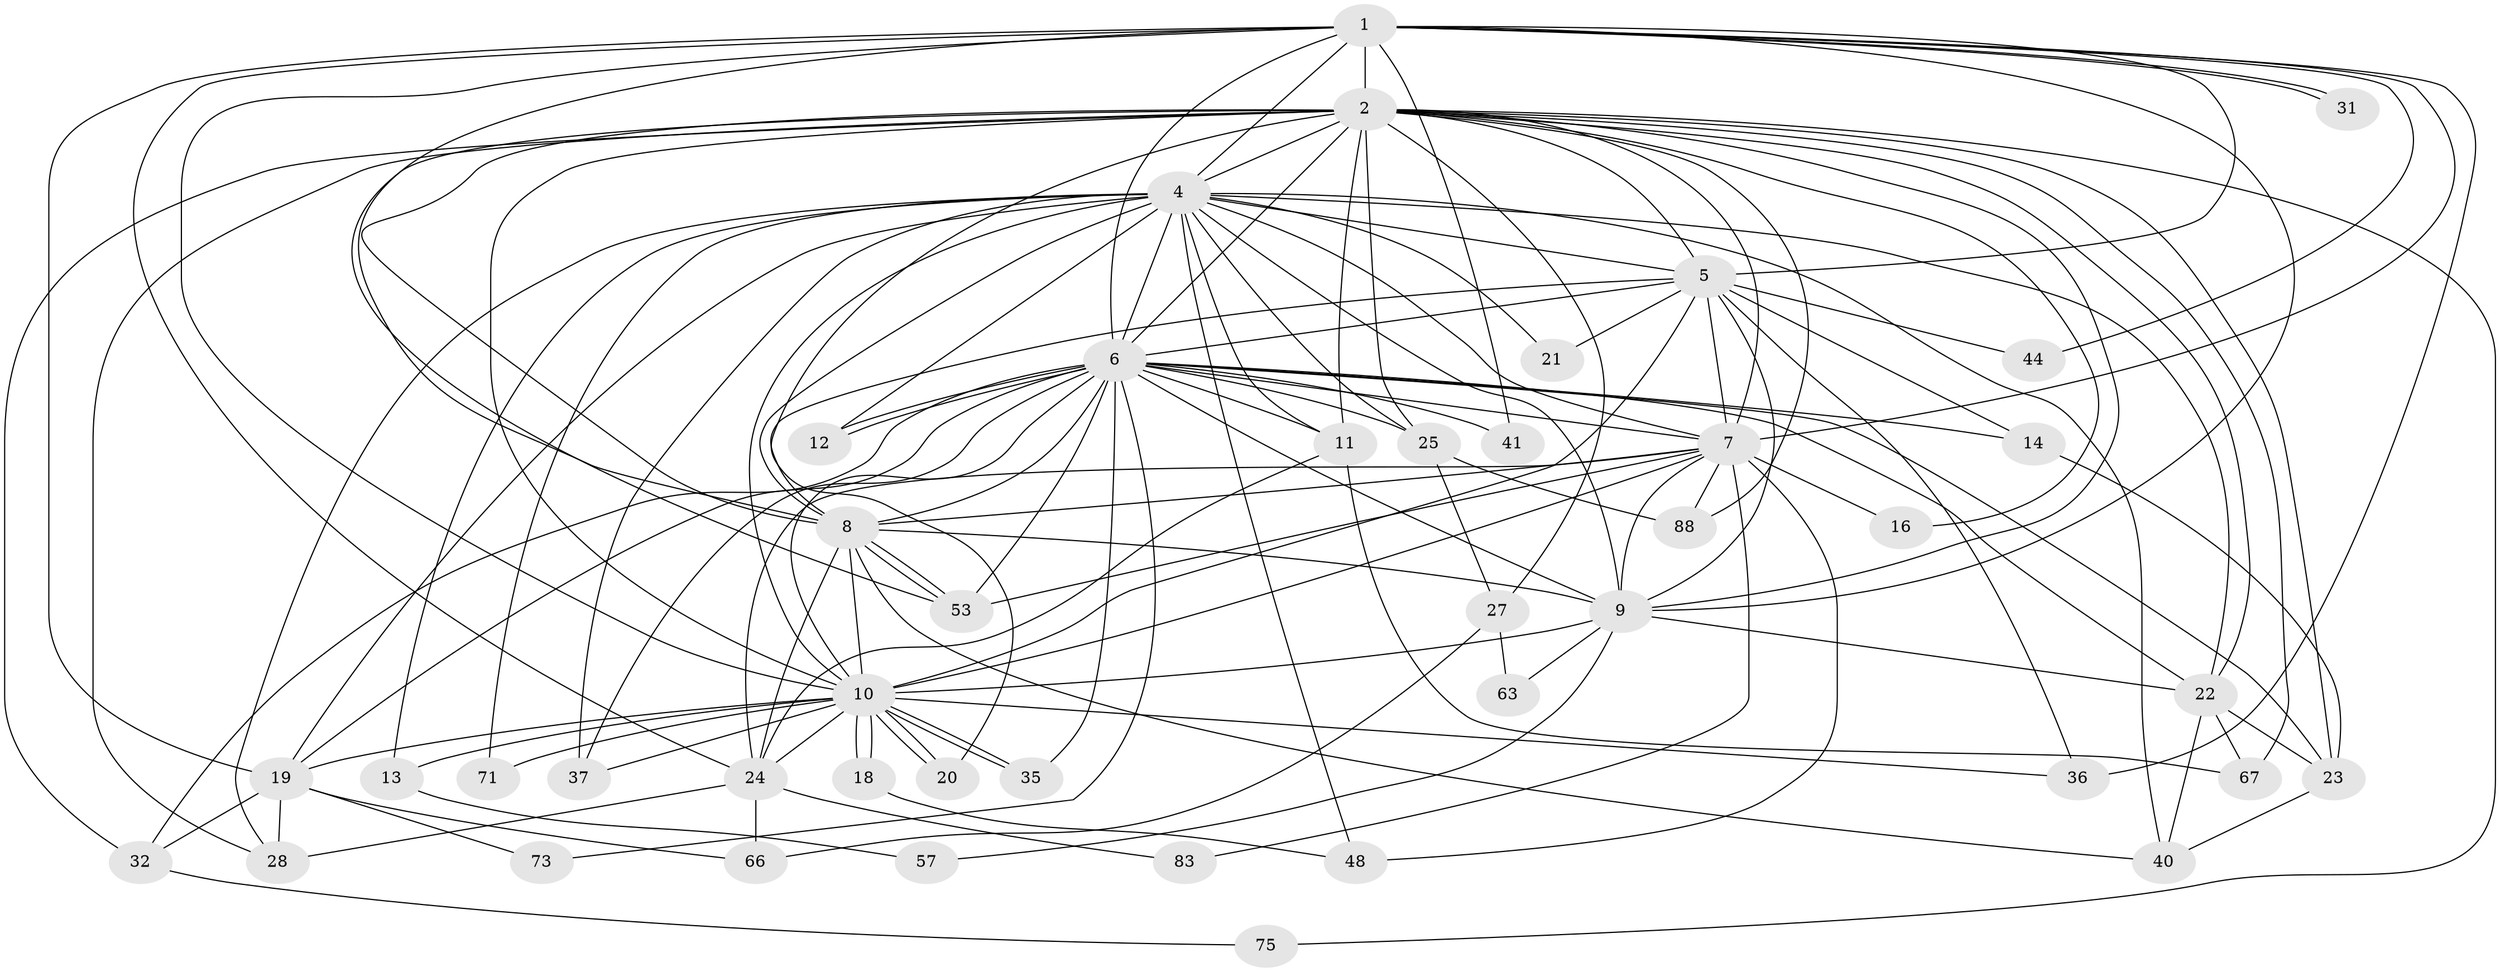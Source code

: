 // original degree distribution, {18: 0.027777777777777776, 22: 0.009259259259259259, 23: 0.009259259259259259, 27: 0.009259259259259259, 17: 0.009259259259259259, 16: 0.009259259259259259, 15: 0.009259259259259259, 30: 0.009259259259259259, 5: 0.037037037037037035, 3: 0.23148148148148148, 4: 0.12962962962962962, 2: 0.48148148148148145, 8: 0.018518518518518517, 7: 0.009259259259259259}
// Generated by graph-tools (version 1.1) at 2025/17/03/04/25 18:17:16]
// undirected, 43 vertices, 132 edges
graph export_dot {
graph [start="1"]
  node [color=gray90,style=filled];
  1 [super="+78+76"];
  2 [super="+34+87+97+15+3"];
  4 [super="+45+59+43+58+72+29+77+17"];
  5 [super="+46+65"];
  6 [super="+62+42+38+95"];
  7;
  8;
  9;
  10;
  11;
  12;
  13;
  14;
  16;
  18;
  19;
  20 [super="+99"];
  21;
  22 [super="+39+69"];
  23 [super="+64"];
  24 [super="+68+84+51+50"];
  25;
  27;
  28 [super="+86"];
  31;
  32 [super="+61"];
  35;
  36 [super="+47+60"];
  37 [super="+55"];
  40;
  41 [super="+81"];
  44;
  48;
  53 [super="+103+80"];
  57;
  63;
  66;
  67;
  71;
  73;
  75;
  83;
  88 [super="+91"];
  1 -- 2 [weight=2];
  1 -- 4 [weight=2];
  1 -- 5;
  1 -- 6;
  1 -- 7 [weight=2];
  1 -- 8;
  1 -- 9;
  1 -- 10 [weight=2];
  1 -- 31;
  1 -- 31;
  1 -- 41;
  1 -- 44;
  1 -- 19;
  1 -- 24;
  1 -- 36;
  2 -- 4 [weight=3];
  2 -- 5 [weight=3];
  2 -- 6 [weight=5];
  2 -- 7 [weight=3];
  2 -- 8 [weight=2];
  2 -- 9 [weight=2];
  2 -- 10 [weight=7];
  2 -- 32;
  2 -- 20;
  2 -- 67;
  2 -- 75;
  2 -- 22 [weight=2];
  2 -- 11;
  2 -- 16;
  2 -- 88;
  2 -- 25;
  2 -- 27;
  2 -- 28;
  2 -- 23;
  2 -- 53;
  4 -- 5 [weight=2];
  4 -- 6 [weight=3];
  4 -- 7;
  4 -- 8 [weight=3];
  4 -- 9 [weight=2];
  4 -- 10 [weight=2];
  4 -- 11;
  4 -- 13 [weight=2];
  4 -- 21;
  4 -- 25;
  4 -- 22;
  4 -- 37;
  4 -- 19;
  4 -- 12;
  4 -- 71;
  4 -- 28;
  4 -- 48;
  4 -- 40;
  5 -- 6;
  5 -- 7;
  5 -- 8;
  5 -- 9;
  5 -- 10 [weight=2];
  5 -- 14;
  5 -- 21;
  5 -- 36 [weight=3];
  5 -- 44;
  6 -- 7;
  6 -- 8 [weight=2];
  6 -- 9;
  6 -- 10 [weight=2];
  6 -- 11;
  6 -- 12;
  6 -- 12;
  6 -- 14 [weight=2];
  6 -- 19;
  6 -- 22;
  6 -- 23;
  6 -- 37;
  6 -- 41 [weight=2];
  6 -- 32;
  6 -- 35;
  6 -- 73;
  6 -- 25;
  6 -- 53;
  7 -- 8;
  7 -- 9;
  7 -- 10;
  7 -- 16;
  7 -- 24;
  7 -- 48;
  7 -- 83;
  7 -- 88;
  7 -- 53;
  8 -- 9;
  8 -- 10;
  8 -- 24;
  8 -- 40;
  8 -- 53;
  8 -- 53;
  9 -- 10;
  9 -- 22 [weight=3];
  9 -- 57;
  9 -- 63;
  10 -- 13;
  10 -- 18;
  10 -- 18;
  10 -- 19;
  10 -- 20;
  10 -- 20;
  10 -- 35;
  10 -- 35;
  10 -- 36;
  10 -- 37;
  10 -- 71;
  10 -- 24;
  11 -- 67;
  11 -- 24;
  13 -- 57;
  14 -- 23;
  18 -- 48;
  19 -- 32;
  19 -- 66;
  19 -- 73;
  19 -- 28;
  22 -- 67;
  22 -- 23;
  22 -- 40;
  23 -- 40;
  24 -- 28;
  24 -- 66;
  24 -- 83;
  25 -- 27;
  25 -- 88;
  27 -- 63;
  27 -- 66;
  32 -- 75;
}
